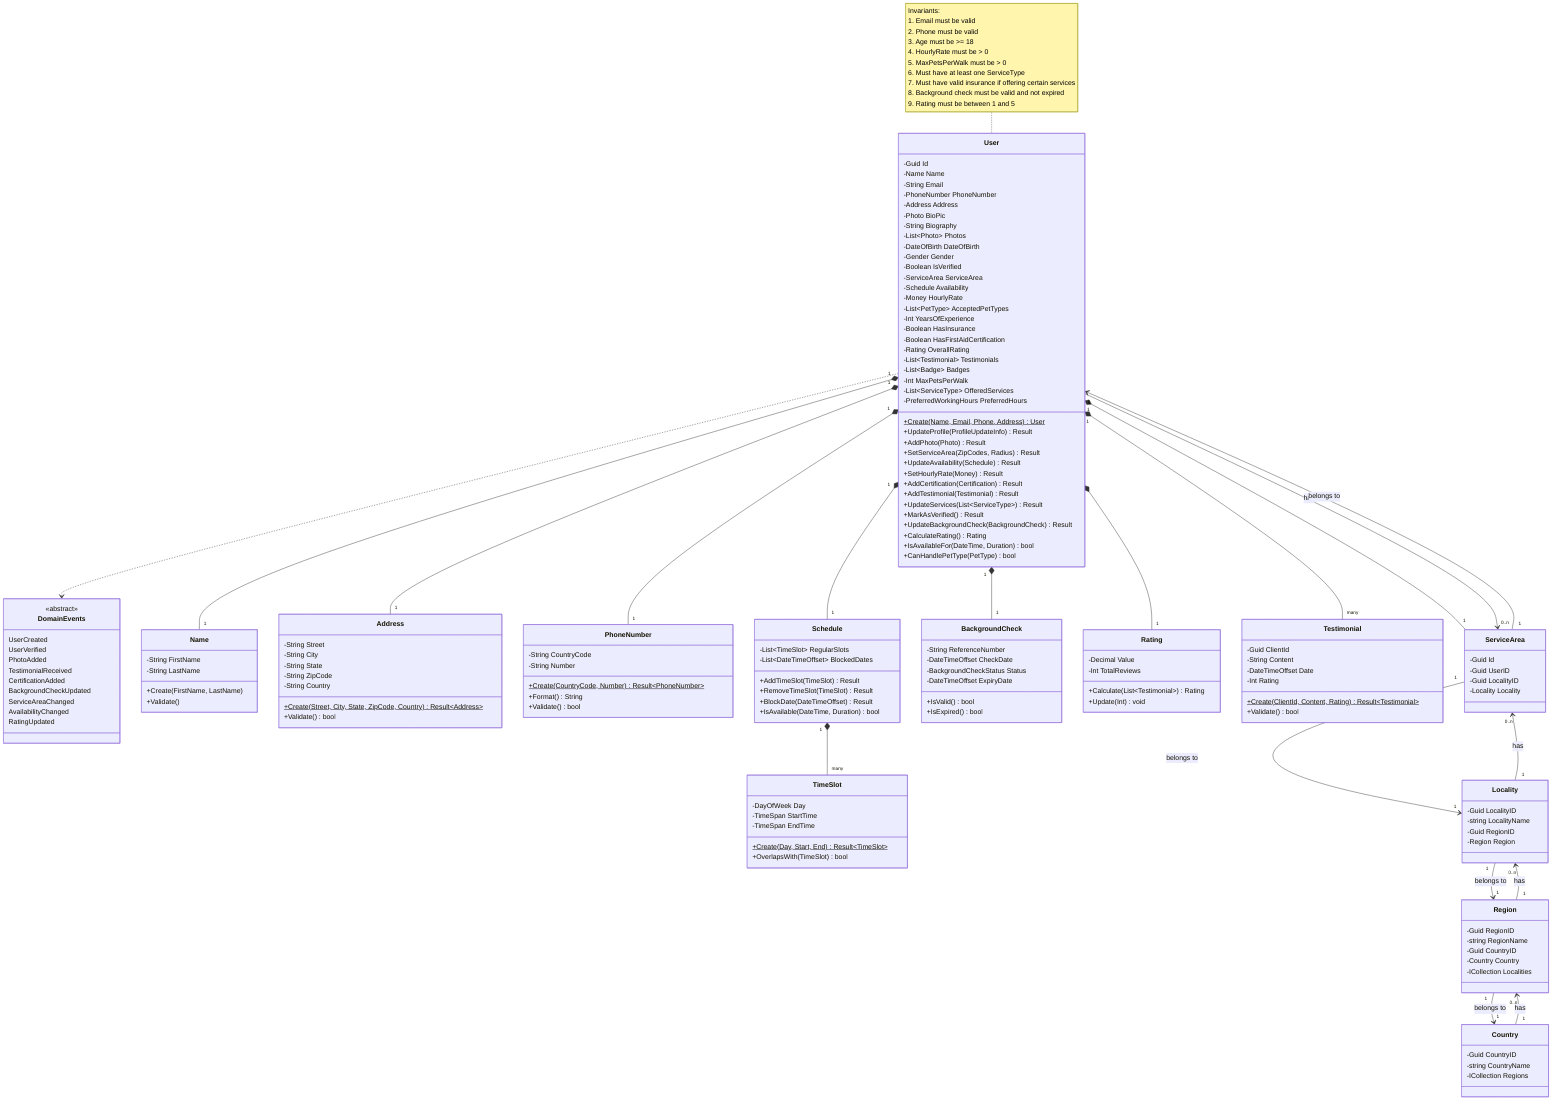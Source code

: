 classDiagram
    class User {
        -Guid Id
        -Name Name
        -String Email
        -PhoneNumber PhoneNumber
        -Address Address
        -Photo BioPic
        -String Biography
        -List~Photo~ Photos
        -DateOfBirth DateOfBirth
        -Gender Gender
        -Boolean IsVerified
        -ServiceArea ServiceArea
        -Schedule Availability
        -Money HourlyRate
        -List~PetType~ AcceptedPetTypes
        -Int YearsOfExperience
        -Boolean HasInsurance
        -Boolean HasFirstAidCertification
        -Rating OverallRating
        -List~Testimonial~ Testimonials
        -List~Badge~ Badges
        -Int MaxPetsPerWalk
        -List~ServiceType~ OfferedServices
        -PreferredWorkingHours PreferredHours
        
        +Create(Name, Email, Phone, Address)$ User
        +UpdateProfile(ProfileUpdateInfo) Result
        +AddPhoto(Photo) Result
        +SetServiceArea(ZipCodes, Radius) Result
        +UpdateAvailability(Schedule) Result
        +SetHourlyRate(Money) Result
        +AddCertification(Certification) Result
        +AddTestimonial(Testimonial) Result
        +UpdateServices(List~ServiceType~) Result
        +MarkAsVerified() Result
        +UpdateBackgroundCheck(BackgroundCheck) Result
        +CalculateRating() Rating
        +IsAvailableFor(DateTime, Duration) bool
        +CanHandlePetType(PetType) bool
    }

    class DomainEvents {
        <<abstract>>
        UserCreated
        UserVerified
        PhotoAdded
        TestimonialReceived
        CertificationAdded
        BackgroundCheckUpdated
        ServiceAreaChanged
        AvailabilityChanged
        RatingUpdated
    }

    class Name {
        -String FirstName
        -String LastName
        +Create(FirstName, LastName)
        +Validate()
    }

    class Address {
        -String Street
        -String City
        -String State
        -String ZipCode
        -String Country
        +Create(Street, City, State, ZipCode, Country)$ Result~Address~
        +Validate() bool
    }

    class PhoneNumber {
        -String CountryCode
        -String Number
        +Create(CountryCode, Number)$ Result~PhoneNumber~
        +Format() String
        +Validate() bool
    }

    class Schedule {
        -List~TimeSlot~ RegularSlots
        -List~DateTimeOffset~ BlockedDates
        +AddTimeSlot(TimeSlot) Result
        +RemoveTimeSlot(TimeSlot) Result
        +BlockDate(DateTimeOffset) Result
        +IsAvailable(DateTime, Duration) bool
    }

    class TimeSlot {
        -DayOfWeek Day
        -TimeSpan StartTime
        -TimeSpan EndTime
        +Create(Day, Start, End)$ Result~TimeSlot~
        +OverlapsWith(TimeSlot) bool
    }

    class BackgroundCheck {
        -String ReferenceNumber
        -DateTimeOffset CheckDate
        -BackgroundCheckStatus Status
        -DateTimeOffset ExpiryDate
        +IsValid() bool
        +IsExpired() bool
    }
    
    class Rating {
        -Decimal Value
        -Int TotalReviews
        +Calculate(List~Testimonial~) Rating
        +Update(Int) void
    }

    class Testimonial {
        -Guid ClientId
        -String Content
        -DateTimeOffset Date
        -Int Rating
        +Create(ClientId, Content, Rating)$ Result~Testimonial~
        +Validate() bool
    }

    class ServiceArea { 
        -Guid Id 
        -Guid UserID 
        -Guid LocalityID         
        -Locality Locality 
    }

    class Country { 
        -Guid CountryID 
        -string CountryName 
        -ICollection<Region> Regions 
    } 
    
    class Region { 
        -Guid RegionID 
        -string RegionName 
        -Guid CountryID 
        -Country Country 
        -ICollection<Locality> Localities 
    } 
    
    class Locality { 
        -Guid LocalityID 
        -string LocalityName 
        -Guid RegionID 
        -Region Region 
    }
    
    note for User "Invariants:
        1. Email must be valid
        2. Phone must be valid
        3. Age must be >= 18
        4. HourlyRate must be > 0
        5. MaxPetsPerWalk must be > 0
        6. Must have at least one ServiceType
        7. Must have valid insurance if offering certain services
        8. Background check must be valid and not expired
        9. Rating must be between 1 and 5"

   
    User "1" *-- "1" Name
    User "1" *-- "1" Address
    User "1" *-- "1" PhoneNumber
    User "1" *-- "1" Schedule
    User "1" *-- "1" ServiceArea
    User "1" *-- "1" BackgroundCheck
    User "1" *-- "1" Rating
    User "1" --> "0..n" ServiceArea : has 
    ServiceArea "1" --> "1" User : belongs to 
    ServiceArea "1" --> "1" Locality : belongs to 
    Country "1" --> "0..n" Region : has 
    Region "1" --> "0..n" Locality : has 
    Locality "1" --> "0..n" ServiceArea : has 
    Region "1" --> "1" Country : belongs to 
    Locality "1" --> "1" Region : belongs to
    Schedule "1" *-- "many" TimeSlot
    User "1" *-- "many" Testimonial
    User ..> DomainEvents